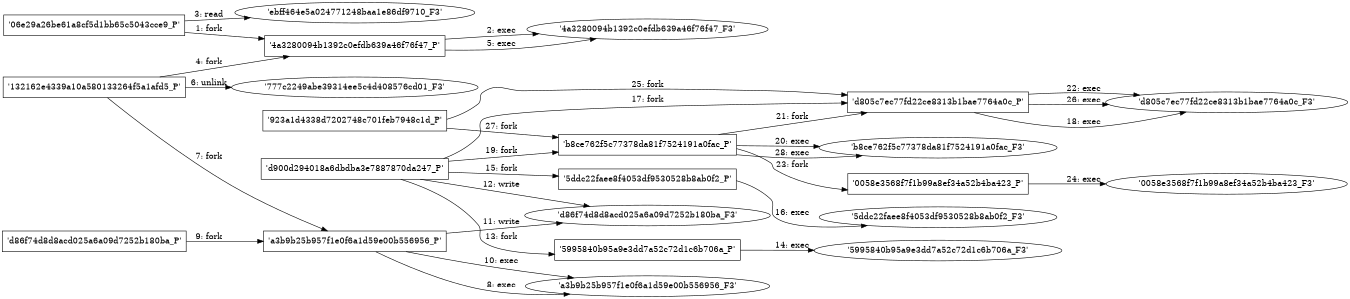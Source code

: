 digraph "D:\Learning\Paper\apt\基于CTI的攻击预警\Dataset\攻击图\ASGfromALLCTI\Security Intelligence Report v10 – A Deeper Look at “Scareware”.dot" {
rankdir="LR"
size="9"
fixedsize="false"
splines="true"
nodesep=0.3
ranksep=0
fontsize=10
overlap="scalexy"
engine= "neato"
	"'06e29a26be61a8cf5d1bb65c5043cce9_P'" [node_type=Process shape=box]
	"'4a3280094b1392c0efdb639a46f76f47_P'" [node_type=Process shape=box]
	"'06e29a26be61a8cf5d1bb65c5043cce9_P'" -> "'4a3280094b1392c0efdb639a46f76f47_P'" [label="1: fork"]
	"'4a3280094b1392c0efdb639a46f76f47_P'" [node_type=Process shape=box]
	"'4a3280094b1392c0efdb639a46f76f47_F3'" [node_type=File shape=ellipse]
	"'4a3280094b1392c0efdb639a46f76f47_P'" -> "'4a3280094b1392c0efdb639a46f76f47_F3'" [label="2: exec"]
	"'ebff464e5a024771248baa1e86df9710_F3'" [node_type=file shape=ellipse]
	"'06e29a26be61a8cf5d1bb65c5043cce9_P'" [node_type=Process shape=box]
	"'06e29a26be61a8cf5d1bb65c5043cce9_P'" -> "'ebff464e5a024771248baa1e86df9710_F3'" [label="3: read"]
	"'132162e4339a10a580133264f5a1afd5_P'" [node_type=Process shape=box]
	"'4a3280094b1392c0efdb639a46f76f47_P'" [node_type=Process shape=box]
	"'132162e4339a10a580133264f5a1afd5_P'" -> "'4a3280094b1392c0efdb639a46f76f47_P'" [label="4: fork"]
	"'4a3280094b1392c0efdb639a46f76f47_P'" [node_type=Process shape=box]
	"'4a3280094b1392c0efdb639a46f76f47_F3'" [node_type=File shape=ellipse]
	"'4a3280094b1392c0efdb639a46f76f47_P'" -> "'4a3280094b1392c0efdb639a46f76f47_F3'" [label="5: exec"]
	"'777c2249abe39314ee5c4d408576cd01_F3'" [node_type=file shape=ellipse]
	"'132162e4339a10a580133264f5a1afd5_P'" [node_type=Process shape=box]
	"'132162e4339a10a580133264f5a1afd5_P'" -> "'777c2249abe39314ee5c4d408576cd01_F3'" [label="6: unlink"]
	"'132162e4339a10a580133264f5a1afd5_P'" [node_type=Process shape=box]
	"'a3b9b25b957f1e0f6a1d59e00b556956_P'" [node_type=Process shape=box]
	"'132162e4339a10a580133264f5a1afd5_P'" -> "'a3b9b25b957f1e0f6a1d59e00b556956_P'" [label="7: fork"]
	"'a3b9b25b957f1e0f6a1d59e00b556956_P'" [node_type=Process shape=box]
	"'a3b9b25b957f1e0f6a1d59e00b556956_F3'" [node_type=File shape=ellipse]
	"'a3b9b25b957f1e0f6a1d59e00b556956_P'" -> "'a3b9b25b957f1e0f6a1d59e00b556956_F3'" [label="8: exec"]
	"'d86f74d8d8acd025a6a09d7252b180ba_P'" [node_type=Process shape=box]
	"'a3b9b25b957f1e0f6a1d59e00b556956_P'" [node_type=Process shape=box]
	"'d86f74d8d8acd025a6a09d7252b180ba_P'" -> "'a3b9b25b957f1e0f6a1d59e00b556956_P'" [label="9: fork"]
	"'a3b9b25b957f1e0f6a1d59e00b556956_P'" [node_type=Process shape=box]
	"'a3b9b25b957f1e0f6a1d59e00b556956_F3'" [node_type=File shape=ellipse]
	"'a3b9b25b957f1e0f6a1d59e00b556956_P'" -> "'a3b9b25b957f1e0f6a1d59e00b556956_F3'" [label="10: exec"]
	"'d86f74d8d8acd025a6a09d7252b180ba_F3'" [node_type=file shape=ellipse]
	"'a3b9b25b957f1e0f6a1d59e00b556956_P'" [node_type=Process shape=box]
	"'a3b9b25b957f1e0f6a1d59e00b556956_P'" -> "'d86f74d8d8acd025a6a09d7252b180ba_F3'" [label="11: write"]
	"'d86f74d8d8acd025a6a09d7252b180ba_F3'" [node_type=file shape=ellipse]
	"'d900d294018a6dbdba3e7887870da247_P'" [node_type=Process shape=box]
	"'d900d294018a6dbdba3e7887870da247_P'" -> "'d86f74d8d8acd025a6a09d7252b180ba_F3'" [label="12: write"]
	"'d900d294018a6dbdba3e7887870da247_P'" [node_type=Process shape=box]
	"'5995840b95a9e3dd7a52c72d1c6b706a_P'" [node_type=Process shape=box]
	"'d900d294018a6dbdba3e7887870da247_P'" -> "'5995840b95a9e3dd7a52c72d1c6b706a_P'" [label="13: fork"]
	"'5995840b95a9e3dd7a52c72d1c6b706a_P'" [node_type=Process shape=box]
	"'5995840b95a9e3dd7a52c72d1c6b706a_F3'" [node_type=File shape=ellipse]
	"'5995840b95a9e3dd7a52c72d1c6b706a_P'" -> "'5995840b95a9e3dd7a52c72d1c6b706a_F3'" [label="14: exec"]
	"'d900d294018a6dbdba3e7887870da247_P'" [node_type=Process shape=box]
	"'5ddc22faee8f4053df9530528b8ab0f2_P'" [node_type=Process shape=box]
	"'d900d294018a6dbdba3e7887870da247_P'" -> "'5ddc22faee8f4053df9530528b8ab0f2_P'" [label="15: fork"]
	"'5ddc22faee8f4053df9530528b8ab0f2_P'" [node_type=Process shape=box]
	"'5ddc22faee8f4053df9530528b8ab0f2_F3'" [node_type=File shape=ellipse]
	"'5ddc22faee8f4053df9530528b8ab0f2_P'" -> "'5ddc22faee8f4053df9530528b8ab0f2_F3'" [label="16: exec"]
	"'d900d294018a6dbdba3e7887870da247_P'" [node_type=Process shape=box]
	"'d805c7ec77fd22ce8313b1bae7764a0c_P'" [node_type=Process shape=box]
	"'d900d294018a6dbdba3e7887870da247_P'" -> "'d805c7ec77fd22ce8313b1bae7764a0c_P'" [label="17: fork"]
	"'d805c7ec77fd22ce8313b1bae7764a0c_P'" [node_type=Process shape=box]
	"'d805c7ec77fd22ce8313b1bae7764a0c_F3'" [node_type=File shape=ellipse]
	"'d805c7ec77fd22ce8313b1bae7764a0c_P'" -> "'d805c7ec77fd22ce8313b1bae7764a0c_F3'" [label="18: exec"]
	"'d900d294018a6dbdba3e7887870da247_P'" [node_type=Process shape=box]
	"'b8ce762f5c77378da81f7524191a0fac_P'" [node_type=Process shape=box]
	"'d900d294018a6dbdba3e7887870da247_P'" -> "'b8ce762f5c77378da81f7524191a0fac_P'" [label="19: fork"]
	"'b8ce762f5c77378da81f7524191a0fac_P'" [node_type=Process shape=box]
	"'b8ce762f5c77378da81f7524191a0fac_F3'" [node_type=File shape=ellipse]
	"'b8ce762f5c77378da81f7524191a0fac_P'" -> "'b8ce762f5c77378da81f7524191a0fac_F3'" [label="20: exec"]
	"'b8ce762f5c77378da81f7524191a0fac_P'" [node_type=Process shape=box]
	"'d805c7ec77fd22ce8313b1bae7764a0c_P'" [node_type=Process shape=box]
	"'b8ce762f5c77378da81f7524191a0fac_P'" -> "'d805c7ec77fd22ce8313b1bae7764a0c_P'" [label="21: fork"]
	"'d805c7ec77fd22ce8313b1bae7764a0c_P'" [node_type=Process shape=box]
	"'d805c7ec77fd22ce8313b1bae7764a0c_F3'" [node_type=File shape=ellipse]
	"'d805c7ec77fd22ce8313b1bae7764a0c_P'" -> "'d805c7ec77fd22ce8313b1bae7764a0c_F3'" [label="22: exec"]
	"'b8ce762f5c77378da81f7524191a0fac_P'" [node_type=Process shape=box]
	"'0058e3568f7f1b99a8ef34a52b4ba423_P'" [node_type=Process shape=box]
	"'b8ce762f5c77378da81f7524191a0fac_P'" -> "'0058e3568f7f1b99a8ef34a52b4ba423_P'" [label="23: fork"]
	"'0058e3568f7f1b99a8ef34a52b4ba423_P'" [node_type=Process shape=box]
	"'0058e3568f7f1b99a8ef34a52b4ba423_F3'" [node_type=File shape=ellipse]
	"'0058e3568f7f1b99a8ef34a52b4ba423_P'" -> "'0058e3568f7f1b99a8ef34a52b4ba423_F3'" [label="24: exec"]
	"'923a1d4338d7202748c701feb7948c1d_P'" [node_type=Process shape=box]
	"'d805c7ec77fd22ce8313b1bae7764a0c_P'" [node_type=Process shape=box]
	"'923a1d4338d7202748c701feb7948c1d_P'" -> "'d805c7ec77fd22ce8313b1bae7764a0c_P'" [label="25: fork"]
	"'d805c7ec77fd22ce8313b1bae7764a0c_P'" [node_type=Process shape=box]
	"'d805c7ec77fd22ce8313b1bae7764a0c_F3'" [node_type=File shape=ellipse]
	"'d805c7ec77fd22ce8313b1bae7764a0c_P'" -> "'d805c7ec77fd22ce8313b1bae7764a0c_F3'" [label="26: exec"]
	"'923a1d4338d7202748c701feb7948c1d_P'" [node_type=Process shape=box]
	"'b8ce762f5c77378da81f7524191a0fac_P'" [node_type=Process shape=box]
	"'923a1d4338d7202748c701feb7948c1d_P'" -> "'b8ce762f5c77378da81f7524191a0fac_P'" [label="27: fork"]
	"'b8ce762f5c77378da81f7524191a0fac_P'" [node_type=Process shape=box]
	"'b8ce762f5c77378da81f7524191a0fac_F3'" [node_type=File shape=ellipse]
	"'b8ce762f5c77378da81f7524191a0fac_P'" -> "'b8ce762f5c77378da81f7524191a0fac_F3'" [label="28: exec"]
}
